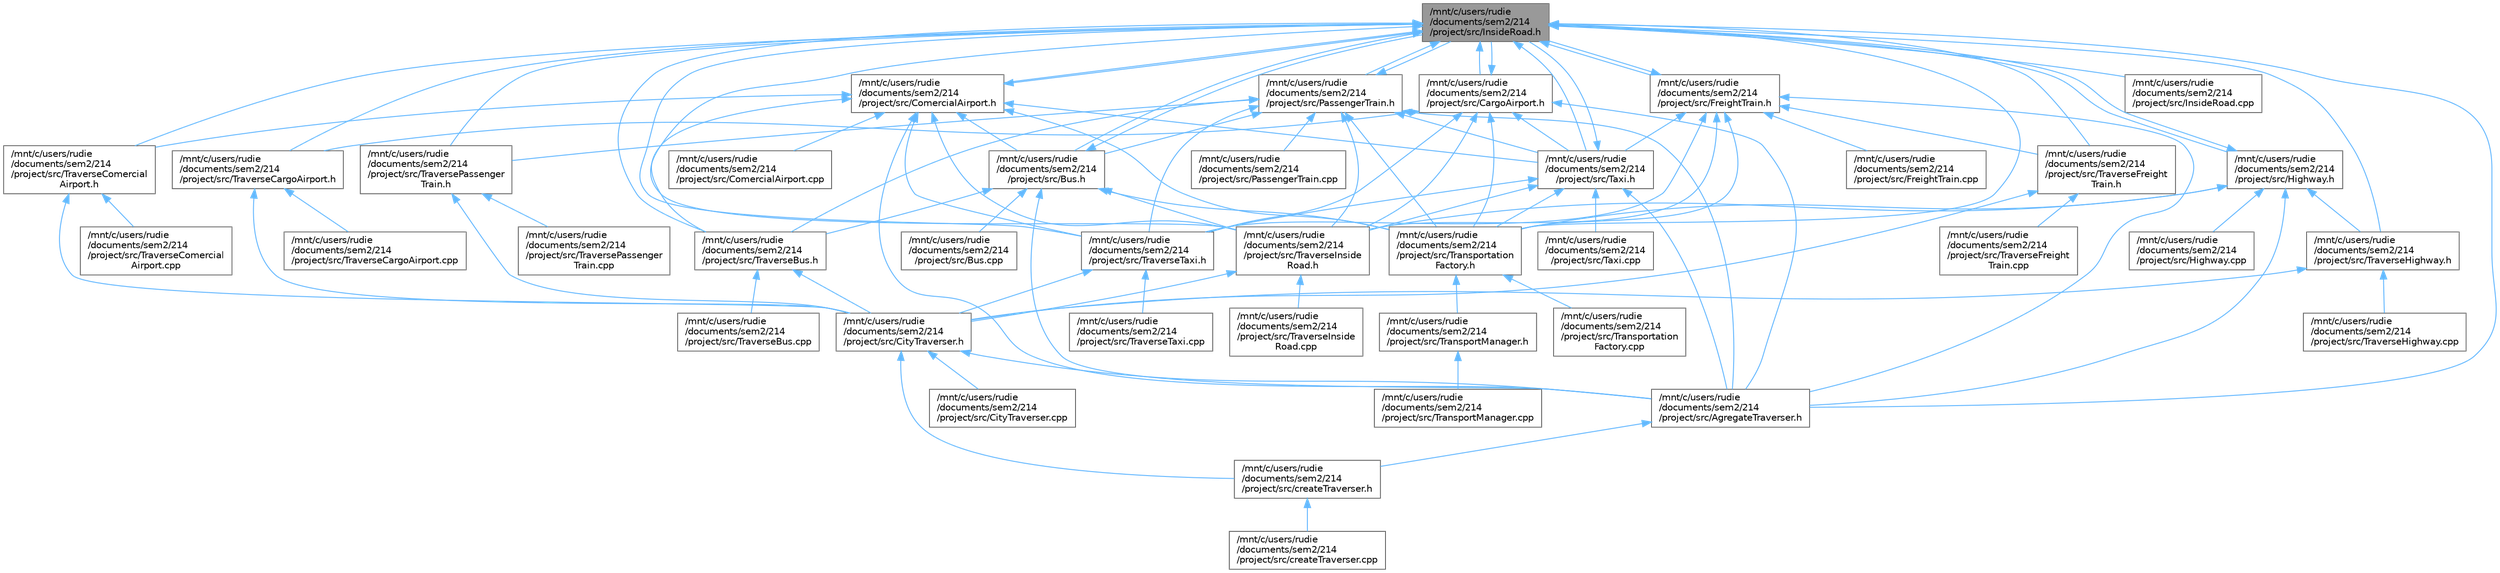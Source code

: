 digraph "/mnt/c/users/rudie/documents/sem2/214/project/src/InsideRoad.h"
{
 // LATEX_PDF_SIZE
  bgcolor="transparent";
  edge [fontname=Helvetica,fontsize=10,labelfontname=Helvetica,labelfontsize=10];
  node [fontname=Helvetica,fontsize=10,shape=box,height=0.2,width=0.4];
  Node1 [id="Node000001",label="/mnt/c/users/rudie\l/documents/sem2/214\l/project/src/InsideRoad.h",height=0.2,width=0.4,color="gray40", fillcolor="grey60", style="filled", fontcolor="black",tooltip="Header file for the InsideRoad class."];
  Node1 -> Node2 [id="edge96_Node000001_Node000002",dir="back",color="steelblue1",style="solid",tooltip=" "];
  Node2 [id="Node000002",label="/mnt/c/users/rudie\l/documents/sem2/214\l/project/src/AgregateTraverser.h",height=0.2,width=0.4,color="grey40", fillcolor="white", style="filled",URL="$AgregateTraverser_8h.html",tooltip="Defines the AgregateTraverser class and its interface for creating CityTraverser objects."];
  Node2 -> Node3 [id="edge97_Node000002_Node000003",dir="back",color="steelblue1",style="solid",tooltip=" "];
  Node3 [id="Node000003",label="/mnt/c/users/rudie\l/documents/sem2/214\l/project/src/createTraverser.h",height=0.2,width=0.4,color="grey40", fillcolor="white", style="filled",URL="$createTraverser_8h.html",tooltip="Header file for the CreateTraverser class."];
  Node3 -> Node4 [id="edge98_Node000003_Node000004",dir="back",color="steelblue1",style="solid",tooltip=" "];
  Node4 [id="Node000004",label="/mnt/c/users/rudie\l/documents/sem2/214\l/project/src/createTraverser.cpp",height=0.2,width=0.4,color="grey40", fillcolor="white", style="filled",URL="$createTraverser_8cpp.html",tooltip="Implementation of the CreateTraverser class for creating CityTraverser objects."];
  Node1 -> Node5 [id="edge99_Node000001_Node000005",dir="back",color="steelblue1",style="solid",tooltip=" "];
  Node5 [id="Node000005",label="/mnt/c/users/rudie\l/documents/sem2/214\l/project/src/Bus.h",height=0.2,width=0.4,color="grey40", fillcolor="white", style="filled",URL="$Bus_8h.html",tooltip="Header file for the Bus class."];
  Node5 -> Node2 [id="edge100_Node000005_Node000002",dir="back",color="steelblue1",style="solid",tooltip=" "];
  Node5 -> Node6 [id="edge101_Node000005_Node000006",dir="back",color="steelblue1",style="solid",tooltip=" "];
  Node6 [id="Node000006",label="/mnt/c/users/rudie\l/documents/sem2/214\l/project/src/Bus.cpp",height=0.2,width=0.4,color="grey40", fillcolor="white", style="filled",URL="$Bus_8cpp.html",tooltip="Implementation of the Bus class."];
  Node5 -> Node1 [id="edge102_Node000005_Node000001",dir="back",color="steelblue1",style="solid",tooltip=" "];
  Node5 -> Node7 [id="edge103_Node000005_Node000007",dir="back",color="steelblue1",style="solid",tooltip=" "];
  Node7 [id="Node000007",label="/mnt/c/users/rudie\l/documents/sem2/214\l/project/src/Transportation\lFactory.h",height=0.2,width=0.4,color="grey40", fillcolor="white", style="filled",URL="$TransportationFactory_8h.html",tooltip="Header file for the TransportationFactory class."];
  Node7 -> Node8 [id="edge104_Node000007_Node000008",dir="back",color="steelblue1",style="solid",tooltip=" "];
  Node8 [id="Node000008",label="/mnt/c/users/rudie\l/documents/sem2/214\l/project/src/TransportManager.h",height=0.2,width=0.4,color="grey40", fillcolor="white", style="filled",URL="$TransportManager_8h.html",tooltip="Header file for the TransportManager class."];
  Node8 -> Node9 [id="edge105_Node000008_Node000009",dir="back",color="steelblue1",style="solid",tooltip=" "];
  Node9 [id="Node000009",label="/mnt/c/users/rudie\l/documents/sem2/214\l/project/src/TransportManager.cpp",height=0.2,width=0.4,color="grey40", fillcolor="white", style="filled",URL="$TransportManager_8cpp.html",tooltip="Implementation of the TransportManager class."];
  Node7 -> Node10 [id="edge106_Node000007_Node000010",dir="back",color="steelblue1",style="solid",tooltip=" "];
  Node10 [id="Node000010",label="/mnt/c/users/rudie\l/documents/sem2/214\l/project/src/Transportation\lFactory.cpp",height=0.2,width=0.4,color="grey40", fillcolor="white", style="filled",URL="$TransportationFactory_8cpp.html",tooltip="Implementation of the TransportationFactory class."];
  Node5 -> Node11 [id="edge107_Node000005_Node000011",dir="back",color="steelblue1",style="solid",tooltip=" "];
  Node11 [id="Node000011",label="/mnt/c/users/rudie\l/documents/sem2/214\l/project/src/TraverseBus.h",height=0.2,width=0.4,color="grey40", fillcolor="white", style="filled",URL="$TraverseBus_8h.html",tooltip="Header file for the TraverseBus class."];
  Node11 -> Node12 [id="edge108_Node000011_Node000012",dir="back",color="steelblue1",style="solid",tooltip=" "];
  Node12 [id="Node000012",label="/mnt/c/users/rudie\l/documents/sem2/214\l/project/src/CityTraverser.h",height=0.2,width=0.4,color="grey40", fillcolor="white", style="filled",URL="$CityTraverser_8h.html",tooltip="Header file for the CityTraverser class, a concrete iterator for traversing transportation elements i..."];
  Node12 -> Node2 [id="edge109_Node000012_Node000002",dir="back",color="steelblue1",style="solid",tooltip=" "];
  Node12 -> Node13 [id="edge110_Node000012_Node000013",dir="back",color="steelblue1",style="solid",tooltip=" "];
  Node13 [id="Node000013",label="/mnt/c/users/rudie\l/documents/sem2/214\l/project/src/CityTraverser.cpp",height=0.2,width=0.4,color="grey40", fillcolor="white", style="filled",URL="$CityTraverser_8cpp.html",tooltip="Implementation of the CityTraverser class."];
  Node12 -> Node3 [id="edge111_Node000012_Node000003",dir="back",color="steelblue1",style="solid",tooltip=" "];
  Node11 -> Node14 [id="edge112_Node000011_Node000014",dir="back",color="steelblue1",style="solid",tooltip=" "];
  Node14 [id="Node000014",label="/mnt/c/users/rudie\l/documents/sem2/214\l/project/src/TraverseBus.cpp",height=0.2,width=0.4,color="grey40", fillcolor="white", style="filled",URL="$TraverseBus_8cpp.html",tooltip="Implementation of the TraverseBus class."];
  Node5 -> Node15 [id="edge113_Node000005_Node000015",dir="back",color="steelblue1",style="solid",tooltip=" "];
  Node15 [id="Node000015",label="/mnt/c/users/rudie\l/documents/sem2/214\l/project/src/TraverseInside\lRoad.h",height=0.2,width=0.4,color="grey40", fillcolor="white", style="filled",URL="$TraverseInsideRoad_8h.html",tooltip="Header file for the TraverseInsideRoad class."];
  Node15 -> Node12 [id="edge114_Node000015_Node000012",dir="back",color="steelblue1",style="solid",tooltip=" "];
  Node15 -> Node16 [id="edge115_Node000015_Node000016",dir="back",color="steelblue1",style="solid",tooltip=" "];
  Node16 [id="Node000016",label="/mnt/c/users/rudie\l/documents/sem2/214\l/project/src/TraverseInside\lRoad.cpp",height=0.2,width=0.4,color="grey40", fillcolor="white", style="filled",URL="$TraverseInsideRoad_8cpp.html",tooltip="Implementation of the TraverseInsideRoad class."];
  Node1 -> Node17 [id="edge116_Node000001_Node000017",dir="back",color="steelblue1",style="solid",tooltip=" "];
  Node17 [id="Node000017",label="/mnt/c/users/rudie\l/documents/sem2/214\l/project/src/CargoAirport.h",height=0.2,width=0.4,color="grey40", fillcolor="white", style="filled",URL="$CargoAirport_8h.html",tooltip="Header file for the CargoAirport class."];
  Node17 -> Node2 [id="edge117_Node000017_Node000002",dir="back",color="steelblue1",style="solid",tooltip=" "];
  Node17 -> Node1 [id="edge118_Node000017_Node000001",dir="back",color="steelblue1",style="solid",tooltip=" "];
  Node17 -> Node18 [id="edge119_Node000017_Node000018",dir="back",color="steelblue1",style="solid",tooltip=" "];
  Node18 [id="Node000018",label="/mnt/c/users/rudie\l/documents/sem2/214\l/project/src/Taxi.h",height=0.2,width=0.4,color="grey40", fillcolor="white", style="filled",URL="$Taxi_8h.html",tooltip="Header file for the Taxi class, which represents a taxi in a public transit system."];
  Node18 -> Node2 [id="edge120_Node000018_Node000002",dir="back",color="steelblue1",style="solid",tooltip=" "];
  Node18 -> Node1 [id="edge121_Node000018_Node000001",dir="back",color="steelblue1",style="solid",tooltip=" "];
  Node18 -> Node19 [id="edge122_Node000018_Node000019",dir="back",color="steelblue1",style="solid",tooltip=" "];
  Node19 [id="Node000019",label="/mnt/c/users/rudie\l/documents/sem2/214\l/project/src/Taxi.cpp",height=0.2,width=0.4,color="grey40", fillcolor="white", style="filled",URL="$Taxi_8cpp.html",tooltip="Implementation of the Taxi class."];
  Node18 -> Node7 [id="edge123_Node000018_Node000007",dir="back",color="steelblue1",style="solid",tooltip=" "];
  Node18 -> Node15 [id="edge124_Node000018_Node000015",dir="back",color="steelblue1",style="solid",tooltip=" "];
  Node18 -> Node20 [id="edge125_Node000018_Node000020",dir="back",color="steelblue1",style="solid",tooltip=" "];
  Node20 [id="Node000020",label="/mnt/c/users/rudie\l/documents/sem2/214\l/project/src/TraverseTaxi.h",height=0.2,width=0.4,color="grey40", fillcolor="white", style="filled",URL="$TraverseTaxi_8h.html",tooltip="Header file for the TraverseTaxi class."];
  Node20 -> Node12 [id="edge126_Node000020_Node000012",dir="back",color="steelblue1",style="solid",tooltip=" "];
  Node20 -> Node21 [id="edge127_Node000020_Node000021",dir="back",color="steelblue1",style="solid",tooltip=" "];
  Node21 [id="Node000021",label="/mnt/c/users/rudie\l/documents/sem2/214\l/project/src/TraverseTaxi.cpp",height=0.2,width=0.4,color="grey40", fillcolor="white", style="filled",URL="$TraverseTaxi_8cpp.html",tooltip="Implementation of the TraverseTaxi class."];
  Node17 -> Node7 [id="edge128_Node000017_Node000007",dir="back",color="steelblue1",style="solid",tooltip=" "];
  Node17 -> Node22 [id="edge129_Node000017_Node000022",dir="back",color="steelblue1",style="solid",tooltip=" "];
  Node22 [id="Node000022",label="/mnt/c/users/rudie\l/documents/sem2/214\l/project/src/TraverseCargoAirport.h",height=0.2,width=0.4,color="grey40", fillcolor="white", style="filled",URL="$TraverseCargoAirport_8h.html",tooltip="Header file for the TraverseCargoAirport class."];
  Node22 -> Node12 [id="edge130_Node000022_Node000012",dir="back",color="steelblue1",style="solid",tooltip=" "];
  Node22 -> Node23 [id="edge131_Node000022_Node000023",dir="back",color="steelblue1",style="solid",tooltip=" "];
  Node23 [id="Node000023",label="/mnt/c/users/rudie\l/documents/sem2/214\l/project/src/TraverseCargoAirport.cpp",height=0.2,width=0.4,color="grey40", fillcolor="white", style="filled",URL="$TraverseCargoAirport_8cpp.html",tooltip="Implementation of the TraverseCargoAirport class."];
  Node17 -> Node15 [id="edge132_Node000017_Node000015",dir="back",color="steelblue1",style="solid",tooltip=" "];
  Node17 -> Node20 [id="edge133_Node000017_Node000020",dir="back",color="steelblue1",style="solid",tooltip=" "];
  Node1 -> Node24 [id="edge134_Node000001_Node000024",dir="back",color="steelblue1",style="solid",tooltip=" "];
  Node24 [id="Node000024",label="/mnt/c/users/rudie\l/documents/sem2/214\l/project/src/ComercialAirport.h",height=0.2,width=0.4,color="grey40", fillcolor="white", style="filled",URL="$ComercialAirport_8h.html",tooltip="Defines the ComercialAirport class which inherits from the Airport class."];
  Node24 -> Node2 [id="edge135_Node000024_Node000002",dir="back",color="steelblue1",style="solid",tooltip=" "];
  Node24 -> Node5 [id="edge136_Node000024_Node000005",dir="back",color="steelblue1",style="solid",tooltip=" "];
  Node24 -> Node25 [id="edge137_Node000024_Node000025",dir="back",color="steelblue1",style="solid",tooltip=" "];
  Node25 [id="Node000025",label="/mnt/c/users/rudie\l/documents/sem2/214\l/project/src/ComercialAirport.cpp",height=0.2,width=0.4,color="grey40", fillcolor="white", style="filled",URL="$ComercialAirport_8cpp.html",tooltip="Implementation of the ComercialAirport class."];
  Node24 -> Node1 [id="edge138_Node000024_Node000001",dir="back",color="steelblue1",style="solid",tooltip=" "];
  Node24 -> Node18 [id="edge139_Node000024_Node000018",dir="back",color="steelblue1",style="solid",tooltip=" "];
  Node24 -> Node7 [id="edge140_Node000024_Node000007",dir="back",color="steelblue1",style="solid",tooltip=" "];
  Node24 -> Node11 [id="edge141_Node000024_Node000011",dir="back",color="steelblue1",style="solid",tooltip=" "];
  Node24 -> Node26 [id="edge142_Node000024_Node000026",dir="back",color="steelblue1",style="solid",tooltip=" "];
  Node26 [id="Node000026",label="/mnt/c/users/rudie\l/documents/sem2/214\l/project/src/TraverseComercial\lAirport.h",height=0.2,width=0.4,color="grey40", fillcolor="white", style="filled",URL="$TraverseComercialAirport_8h.html",tooltip="Header file for the TraverseComercialAirport class."];
  Node26 -> Node12 [id="edge143_Node000026_Node000012",dir="back",color="steelblue1",style="solid",tooltip=" "];
  Node26 -> Node27 [id="edge144_Node000026_Node000027",dir="back",color="steelblue1",style="solid",tooltip=" "];
  Node27 [id="Node000027",label="/mnt/c/users/rudie\l/documents/sem2/214\l/project/src/TraverseComercial\lAirport.cpp",height=0.2,width=0.4,color="grey40", fillcolor="white", style="filled",URL="$TraverseComercialAirport_8cpp.html",tooltip="Implementation of the TraverseComercialAirport class."];
  Node24 -> Node15 [id="edge145_Node000024_Node000015",dir="back",color="steelblue1",style="solid",tooltip=" "];
  Node24 -> Node20 [id="edge146_Node000024_Node000020",dir="back",color="steelblue1",style="solid",tooltip=" "];
  Node1 -> Node28 [id="edge147_Node000001_Node000028",dir="back",color="steelblue1",style="solid",tooltip=" "];
  Node28 [id="Node000028",label="/mnt/c/users/rudie\l/documents/sem2/214\l/project/src/FreightTrain.h",height=0.2,width=0.4,color="grey40", fillcolor="white", style="filled",URL="$FreightTrain_8h.html",tooltip="Header file for the FreightTrain class."];
  Node28 -> Node2 [id="edge148_Node000028_Node000002",dir="back",color="steelblue1",style="solid",tooltip=" "];
  Node28 -> Node29 [id="edge149_Node000028_Node000029",dir="back",color="steelblue1",style="solid",tooltip=" "];
  Node29 [id="Node000029",label="/mnt/c/users/rudie\l/documents/sem2/214\l/project/src/FreightTrain.cpp",height=0.2,width=0.4,color="grey40", fillcolor="white", style="filled",URL="$FreightTrain_8cpp.html",tooltip="Implementation of the FreightTrain class."];
  Node28 -> Node1 [id="edge150_Node000028_Node000001",dir="back",color="steelblue1",style="solid",tooltip=" "];
  Node28 -> Node18 [id="edge151_Node000028_Node000018",dir="back",color="steelblue1",style="solid",tooltip=" "];
  Node28 -> Node7 [id="edge152_Node000028_Node000007",dir="back",color="steelblue1",style="solid",tooltip=" "];
  Node28 -> Node30 [id="edge153_Node000028_Node000030",dir="back",color="steelblue1",style="solid",tooltip=" "];
  Node30 [id="Node000030",label="/mnt/c/users/rudie\l/documents/sem2/214\l/project/src/TraverseFreight\lTrain.h",height=0.2,width=0.4,color="grey40", fillcolor="white", style="filled",URL="$TraverseFreightTrain_8h.html",tooltip="Header file for the TraverseFreightTrain class."];
  Node30 -> Node12 [id="edge154_Node000030_Node000012",dir="back",color="steelblue1",style="solid",tooltip=" "];
  Node30 -> Node31 [id="edge155_Node000030_Node000031",dir="back",color="steelblue1",style="solid",tooltip=" "];
  Node31 [id="Node000031",label="/mnt/c/users/rudie\l/documents/sem2/214\l/project/src/TraverseFreight\lTrain.cpp",height=0.2,width=0.4,color="grey40", fillcolor="white", style="filled",URL="$TraverseFreightTrain_8cpp.html",tooltip="Implementation of the TraverseFreightTrain class."];
  Node28 -> Node15 [id="edge156_Node000028_Node000015",dir="back",color="steelblue1",style="solid",tooltip=" "];
  Node28 -> Node20 [id="edge157_Node000028_Node000020",dir="back",color="steelblue1",style="solid",tooltip=" "];
  Node1 -> Node32 [id="edge158_Node000001_Node000032",dir="back",color="steelblue1",style="solid",tooltip=" "];
  Node32 [id="Node000032",label="/mnt/c/users/rudie\l/documents/sem2/214\l/project/src/Highway.h",height=0.2,width=0.4,color="grey40", fillcolor="white", style="filled",URL="$Highway_8h.html",tooltip="Header file for the Highway class."];
  Node32 -> Node2 [id="edge159_Node000032_Node000002",dir="back",color="steelblue1",style="solid",tooltip=" "];
  Node32 -> Node33 [id="edge160_Node000032_Node000033",dir="back",color="steelblue1",style="solid",tooltip=" "];
  Node33 [id="Node000033",label="/mnt/c/users/rudie\l/documents/sem2/214\l/project/src/Highway.cpp",height=0.2,width=0.4,color="grey40", fillcolor="white", style="filled",URL="$Highway_8cpp.html",tooltip="Implementation of the Highway class."];
  Node32 -> Node1 [id="edge161_Node000032_Node000001",dir="back",color="steelblue1",style="solid",tooltip=" "];
  Node32 -> Node7 [id="edge162_Node000032_Node000007",dir="back",color="steelblue1",style="solid",tooltip=" "];
  Node32 -> Node34 [id="edge163_Node000032_Node000034",dir="back",color="steelblue1",style="solid",tooltip=" "];
  Node34 [id="Node000034",label="/mnt/c/users/rudie\l/documents/sem2/214\l/project/src/TraverseHighway.h",height=0.2,width=0.4,color="grey40", fillcolor="white", style="filled",URL="$TraverseHighway_8h.html",tooltip="Header file for the TraverseHighway class."];
  Node34 -> Node12 [id="edge164_Node000034_Node000012",dir="back",color="steelblue1",style="solid",tooltip=" "];
  Node34 -> Node35 [id="edge165_Node000034_Node000035",dir="back",color="steelblue1",style="solid",tooltip=" "];
  Node35 [id="Node000035",label="/mnt/c/users/rudie\l/documents/sem2/214\l/project/src/TraverseHighway.cpp",height=0.2,width=0.4,color="grey40", fillcolor="white", style="filled",URL="$TraverseHighway_8cpp.html",tooltip="Implementation of the TraverseHighway class."];
  Node32 -> Node15 [id="edge166_Node000032_Node000015",dir="back",color="steelblue1",style="solid",tooltip=" "];
  Node1 -> Node36 [id="edge167_Node000001_Node000036",dir="back",color="steelblue1",style="solid",tooltip=" "];
  Node36 [id="Node000036",label="/mnt/c/users/rudie\l/documents/sem2/214\l/project/src/InsideRoad.cpp",height=0.2,width=0.4,color="grey40", fillcolor="white", style="filled",URL="$InsideRoad_8cpp.html",tooltip="Implementation of the InsideRoad class."];
  Node1 -> Node37 [id="edge168_Node000001_Node000037",dir="back",color="steelblue1",style="solid",tooltip=" "];
  Node37 [id="Node000037",label="/mnt/c/users/rudie\l/documents/sem2/214\l/project/src/PassengerTrain.h",height=0.2,width=0.4,color="grey40", fillcolor="white", style="filled",URL="$PassengerTrain_8h.html",tooltip="Header file for the PassengerTrain class."];
  Node37 -> Node2 [id="edge169_Node000037_Node000002",dir="back",color="steelblue1",style="solid",tooltip=" "];
  Node37 -> Node5 [id="edge170_Node000037_Node000005",dir="back",color="steelblue1",style="solid",tooltip=" "];
  Node37 -> Node1 [id="edge171_Node000037_Node000001",dir="back",color="steelblue1",style="solid",tooltip=" "];
  Node37 -> Node38 [id="edge172_Node000037_Node000038",dir="back",color="steelblue1",style="solid",tooltip=" "];
  Node38 [id="Node000038",label="/mnt/c/users/rudie\l/documents/sem2/214\l/project/src/PassengerTrain.cpp",height=0.2,width=0.4,color="grey40", fillcolor="white", style="filled",URL="$PassengerTrain_8cpp.html",tooltip="Implementation of the PassengerTrain class."];
  Node37 -> Node18 [id="edge173_Node000037_Node000018",dir="back",color="steelblue1",style="solid",tooltip=" "];
  Node37 -> Node7 [id="edge174_Node000037_Node000007",dir="back",color="steelblue1",style="solid",tooltip=" "];
  Node37 -> Node11 [id="edge175_Node000037_Node000011",dir="back",color="steelblue1",style="solid",tooltip=" "];
  Node37 -> Node15 [id="edge176_Node000037_Node000015",dir="back",color="steelblue1",style="solid",tooltip=" "];
  Node37 -> Node39 [id="edge177_Node000037_Node000039",dir="back",color="steelblue1",style="solid",tooltip=" "];
  Node39 [id="Node000039",label="/mnt/c/users/rudie\l/documents/sem2/214\l/project/src/TraversePassenger\lTrain.h",height=0.2,width=0.4,color="grey40", fillcolor="white", style="filled",URL="$TraversePassengerTrain_8h.html",tooltip="Header file for the TraversePassengerTrain class."];
  Node39 -> Node12 [id="edge178_Node000039_Node000012",dir="back",color="steelblue1",style="solid",tooltip=" "];
  Node39 -> Node40 [id="edge179_Node000039_Node000040",dir="back",color="steelblue1",style="solid",tooltip=" "];
  Node40 [id="Node000040",label="/mnt/c/users/rudie\l/documents/sem2/214\l/project/src/TraversePassenger\lTrain.cpp",height=0.2,width=0.4,color="grey40", fillcolor="white", style="filled",URL="$TraversePassengerTrain_8cpp.html",tooltip="Implementation of the TraversePassengerTrain class."];
  Node37 -> Node20 [id="edge180_Node000037_Node000020",dir="back",color="steelblue1",style="solid",tooltip=" "];
  Node1 -> Node18 [id="edge181_Node000001_Node000018",dir="back",color="steelblue1",style="solid",tooltip=" "];
  Node1 -> Node7 [id="edge182_Node000001_Node000007",dir="back",color="steelblue1",style="solid",tooltip=" "];
  Node1 -> Node11 [id="edge183_Node000001_Node000011",dir="back",color="steelblue1",style="solid",tooltip=" "];
  Node1 -> Node22 [id="edge184_Node000001_Node000022",dir="back",color="steelblue1",style="solid",tooltip=" "];
  Node1 -> Node26 [id="edge185_Node000001_Node000026",dir="back",color="steelblue1",style="solid",tooltip=" "];
  Node1 -> Node30 [id="edge186_Node000001_Node000030",dir="back",color="steelblue1",style="solid",tooltip=" "];
  Node1 -> Node34 [id="edge187_Node000001_Node000034",dir="back",color="steelblue1",style="solid",tooltip=" "];
  Node1 -> Node15 [id="edge188_Node000001_Node000015",dir="back",color="steelblue1",style="solid",tooltip=" "];
  Node1 -> Node39 [id="edge189_Node000001_Node000039",dir="back",color="steelblue1",style="solid",tooltip=" "];
  Node1 -> Node20 [id="edge190_Node000001_Node000020",dir="back",color="steelblue1",style="solid",tooltip=" "];
}

